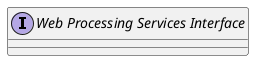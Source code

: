 @startuml
interface "Web Processing Services Interface" as group___w_p_s [[../groups/group___w_p_s.html]]
@enduml
